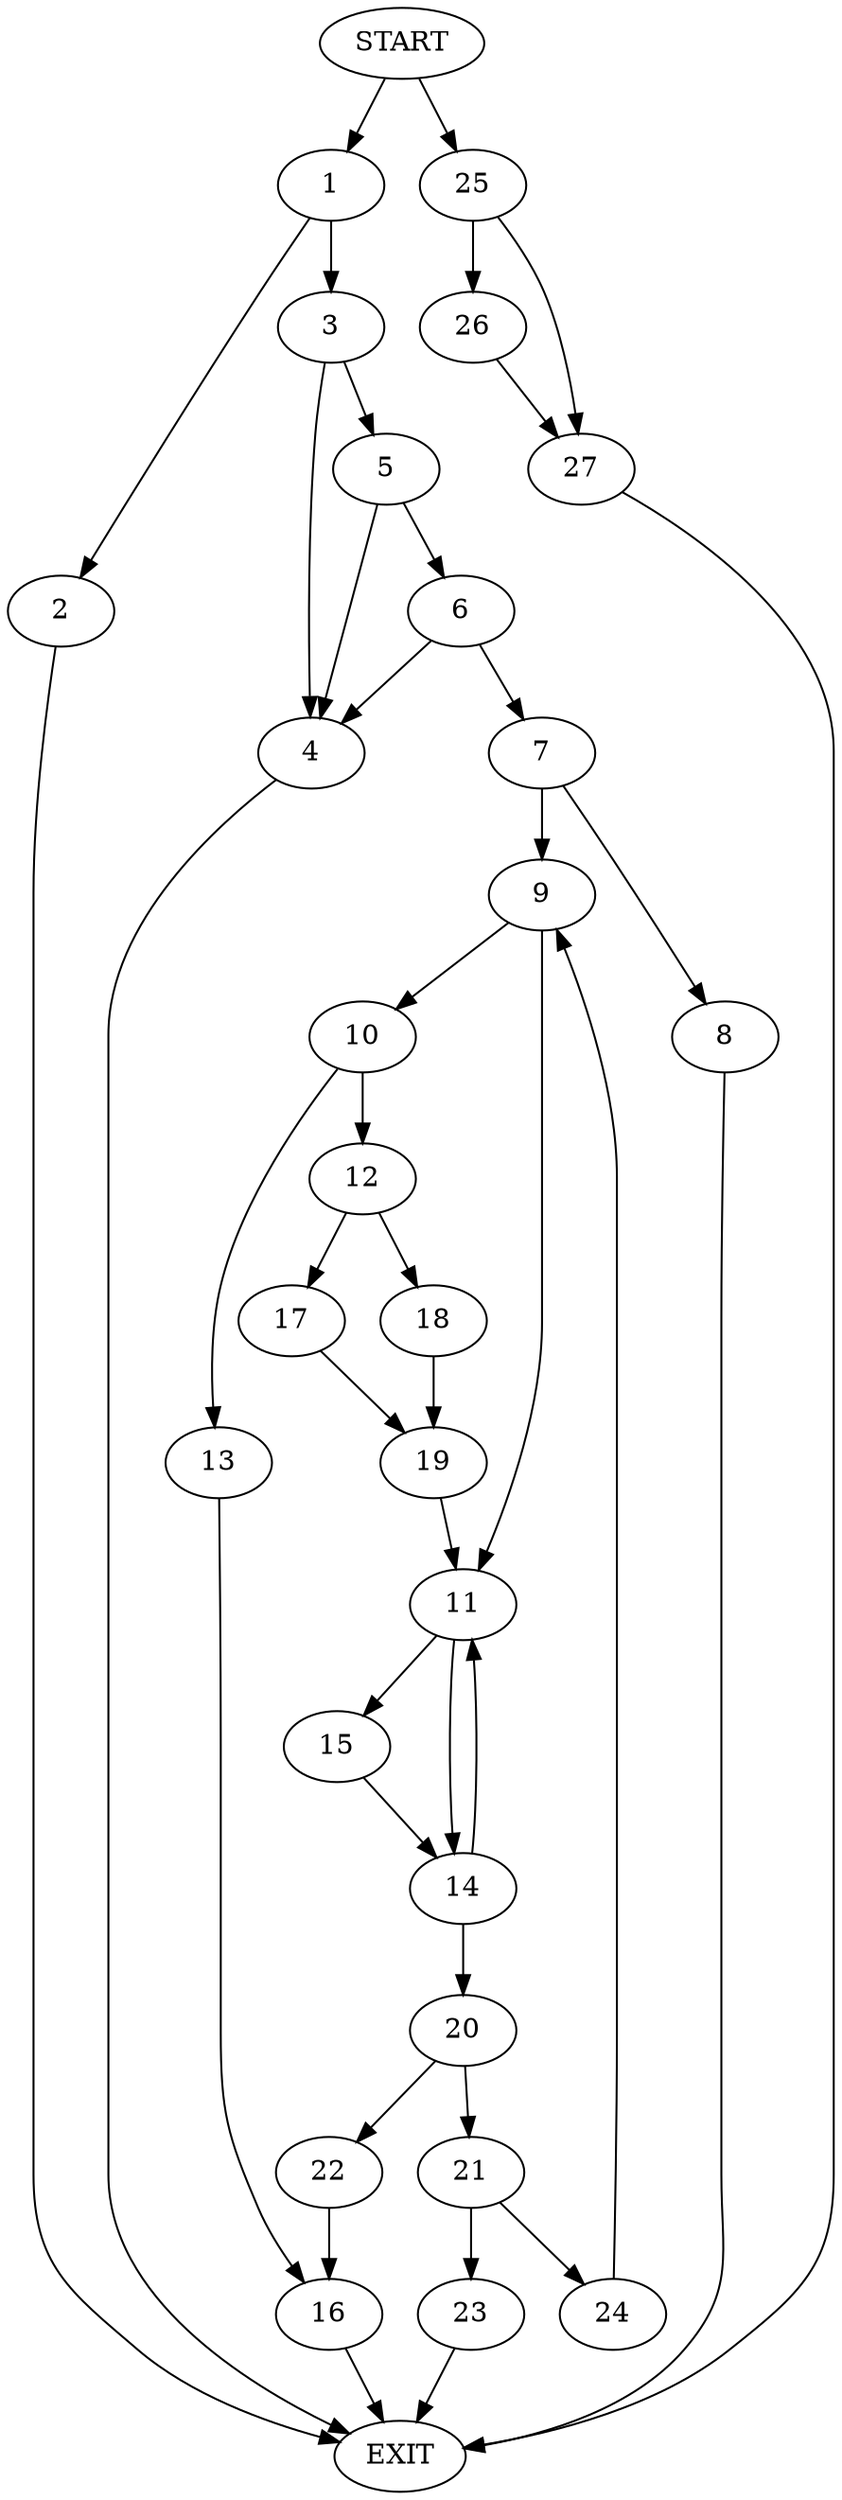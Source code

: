 digraph {
0 [label="START"]
28 [label="EXIT"]
0 -> 1
1 -> 2
1 -> 3
2 -> 28
3 -> 4
3 -> 5
5 -> 4
5 -> 6
4 -> 28
6 -> 4
6 -> 7
7 -> 8
7 -> 9
8 -> 28
9 -> 10
9 -> 11
10 -> 12
10 -> 13
11 -> 14
11 -> 15
13 -> 16
12 -> 17
12 -> 18
16 -> 28
17 -> 19
18 -> 19
19 -> 11
15 -> 14
14 -> 20
14 -> 11
20 -> 21
20 -> 22
21 -> 23
21 -> 24
22 -> 16
24 -> 9
23 -> 28
0 -> 25
25 -> 26
25 -> 27
26 -> 27
27 -> 28
}
